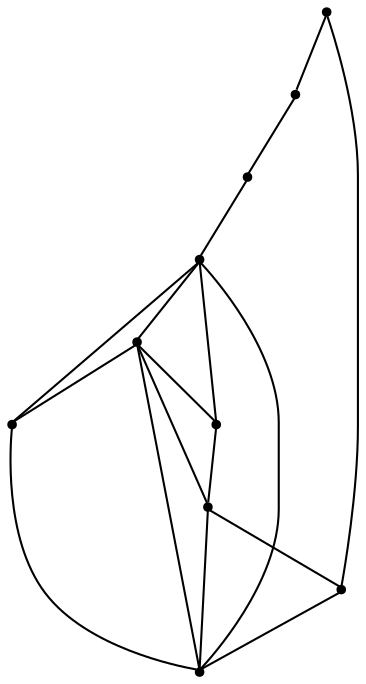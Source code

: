 graph {
  node [shape=point,comment="{\"directed\":false,\"doi\":\"10.1007/978-3-030-92931-2_8\",\"figure\":\"3\"}"]

  v0 [pos="1116.5528416625477,343.81393502021376"]
  v1 [pos="894.1132438872464,352.91129126794203"]
  v2 [pos="1019.3248792340995,494.4444024232571"]
  v3 [pos="1010.1275776751102,651.4926429927018"]
  v4 [pos="716.0265674562328,333.02489324102805"]
  v5 [pos="866.6588968548633,551.3904391496078"]
  v6 [pos="667.4771920743897,447.6917184797496"]
  v7 [pos="857.4990965652114,468.93660281301084"]
  v8 [pos="853.7193533259347,511.5845775238222"]
  v9 [pos="776.2611412394956,469.54093972817293"]

  v0 -- v1 [id="-1",pos="1116.5528416625477,343.81393502021376 894.1132438872464,352.91129126794203 894.1132438872464,352.91129126794203 894.1132438872464,352.91129126794203"]
  v2 -- v0 [id="-2",pos="1019.3248792340995,494.4444024232571 1116.5528416625477,343.81393502021376 1116.5528416625477,343.81393502021376 1116.5528416625477,343.81393502021376"]
  v2 -- v3 [id="-3",pos="1019.3248792340995,494.4444024232571 1010.1275776751102,651.4926429927018 1010.1275776751102,651.4926429927018 1010.1275776751102,651.4926429927018"]
  v1 -- v4 [id="-4",pos="894.1132438872464,352.91129126794203 716.0265674562328,333.02489324102805 716.0265674562328,333.02489324102805 716.0265674562328,333.02489324102805"]
  v6 -- v8 [id="-5",pos="667.4771920743897,447.6917184797496 853.7193533259347,511.5845775238222 853.7193533259347,511.5845775238222 853.7193533259347,511.5845775238222"]
  v6 -- v3 [id="-6",pos="667.4771920743897,447.6917184797496 1010.1275776751102,651.4926429927018 1010.1275776751102,651.4926429927018 1010.1275776751102,651.4926429927018"]
  v6 -- v9 [id="-7",pos="667.4771920743897,447.6917184797496 776.2611412394956,469.54093972817293 776.2611412394956,469.54093972817293 776.2611412394956,469.54093972817293"]
  v5 -- v6 [id="-8",pos="866.6588968548633,551.3904391496078 667.4771920743897,447.6917184797496 667.4771920743897,447.6917184797496 667.4771920743897,447.6917184797496"]
  v4 -- v6 [id="-9",pos="716.0265674562328,333.02489324102805 667.4771920743897,447.6917184797496 667.4771920743897,447.6917184797496 667.4771920743897,447.6917184797496"]
  v9 -- v7 [id="-10",pos="776.2611412394956,469.54093972817293 857.4990965652114,468.93660281301084 857.4990965652114,468.93660281301084 857.4990965652114,468.93660281301084"]
  v8 -- v3 [id="-11",pos="853.7193533259347,511.5845775238222 1010.1275776751102,651.4926429927018 1010.1275776751102,651.4926429927018 1010.1275776751102,651.4926429927018"]
  v8 -- v7 [id="-12",pos="853.7193533259347,511.5845775238222 857.4990965652114,468.93660281301084 857.4990965652114,468.93660281301084 857.4990965652114,468.93660281301084"]
  v8 -- v5 [id="-13",pos="853.7193533259347,511.5845775238222 866.6588968548633,551.3904391496078 866.6588968548633,551.3904391496078 866.6588968548633,551.3904391496078"]
  v8 -- v9 [id="-14",pos="853.7193533259347,511.5845775238222 776.2611412394956,469.54093972817293 776.2611412394956,469.54093972817293 776.2611412394956,469.54093972817293"]
  v7 -- v3 [id="-15",pos="857.4990965652114,468.93660281301084 1010.1275776751102,651.4926429927018 1010.1275776751102,651.4926429927018 1010.1275776751102,651.4926429927018"]
  v7 -- v2 [id="-16",pos="857.4990965652114,468.93660281301084 1019.3248792340995,494.4444024232571 1019.3248792340995,494.4444024232571 1019.3248792340995,494.4444024232571"]
  v5 -- v3 [id="-17",pos="866.6588968548633,551.3904391496078 1010.1275776751102,651.4926429927018 1010.1275776751102,651.4926429927018 1010.1275776751102,651.4926429927018"]
}